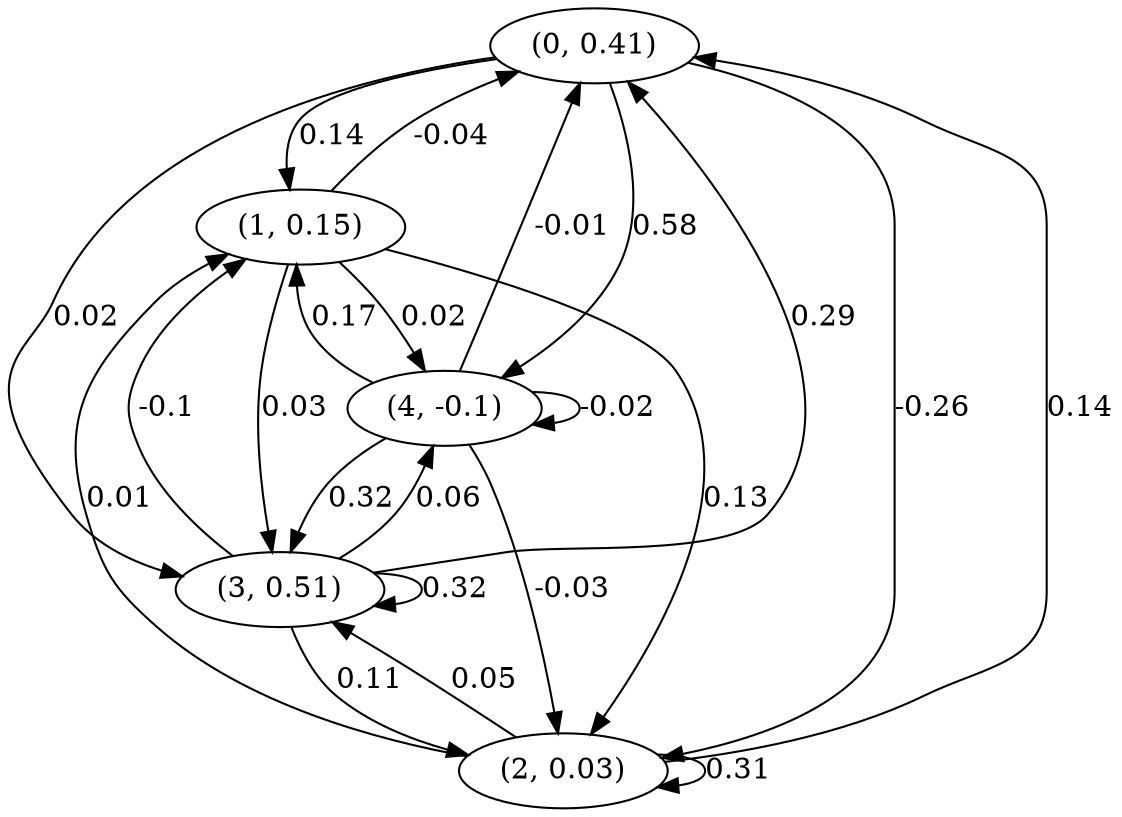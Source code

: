 digraph {
    0 [ label = "(0, 0.41)" ]
    1 [ label = "(1, 0.15)" ]
    2 [ label = "(2, 0.03)" ]
    3 [ label = "(3, 0.51)" ]
    4 [ label = "(4, -0.1)" ]
    2 -> 2 [ label = "0.31" ]
    3 -> 3 [ label = "0.32" ]
    4 -> 4 [ label = "-0.02" ]
    1 -> 0 [ label = "-0.04" ]
    2 -> 0 [ label = "0.14" ]
    3 -> 0 [ label = "0.29" ]
    4 -> 0 [ label = "-0.01" ]
    0 -> 1 [ label = "0.14" ]
    2 -> 1 [ label = "0.01" ]
    3 -> 1 [ label = "-0.1" ]
    4 -> 1 [ label = "0.17" ]
    0 -> 2 [ label = "-0.26" ]
    1 -> 2 [ label = "0.13" ]
    3 -> 2 [ label = "0.11" ]
    4 -> 2 [ label = "-0.03" ]
    0 -> 3 [ label = "0.02" ]
    1 -> 3 [ label = "0.03" ]
    2 -> 3 [ label = "0.05" ]
    4 -> 3 [ label = "0.32" ]
    0 -> 4 [ label = "0.58" ]
    1 -> 4 [ label = "0.02" ]
    3 -> 4 [ label = "0.06" ]
}

